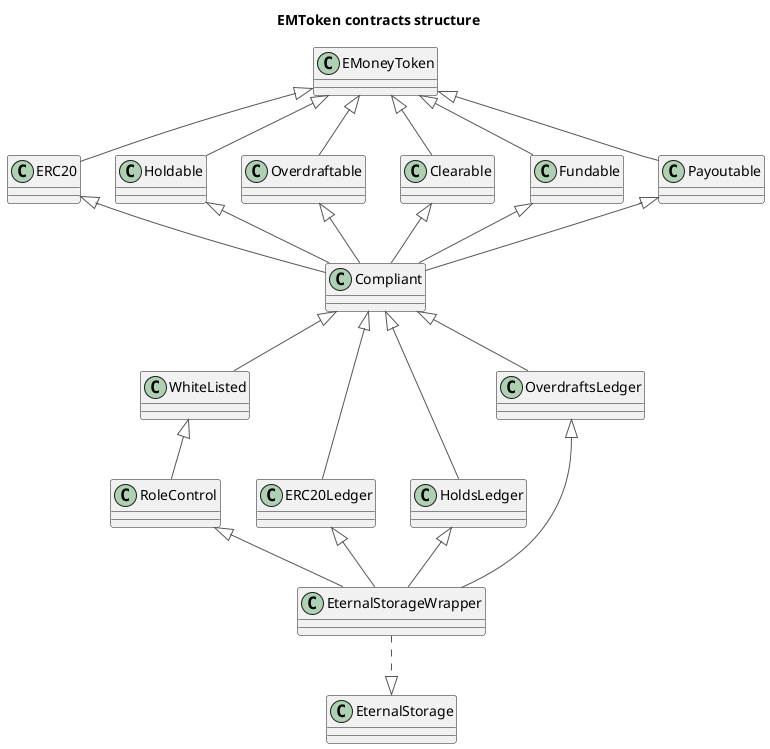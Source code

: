 @startuml
title EMToken contracts structure
hide footbox

skinparam {
  ActorBorderColor #555555
  ParticipantBorderColor #555555
  BoundaryBorderColor #555555
  ArrowColor #555555
  SequenceLifeLineBorderColor #555555
  SequenceBoxBorderColor #FFFFFF
  NoteBorderColor #555555
  NoteBackgroundColor #DDDDDD
}

class EMoneyToken {
}

class ERC20 {
}

class Holdable {
}

class Overdraftable {
}

class Clearable {
}

class Fundable {
}

class Payoutable {
}

class Compliant {
}

class WhiteListed {
}

class RoleControl {
}

class ERC20Ledger {
}

class HoldsLedger {
}

class OverdraftsLedger {
}

class EternalStorageWrapper {
}

class EternalStorage {
}

EMoneyToken <|-- ERC20
EMoneyToken <|-- Holdable
EMoneyToken <|-- Overdraftable
EMoneyToken <|-- Clearable
EMoneyToken <|-- Fundable
EMoneyToken <|-- Payoutable

ERC20 <|-- Compliant
Holdable <|-- Compliant
Overdraftable <|-- Compliant
Clearable <|-- Compliant
Fundable <|-- Compliant
Payoutable <|-- Compliant

Compliant <|-- WhiteListed
WhiteListed <|-- RoleControl

Compliant <|-- ERC20Ledger
Compliant <|-- HoldsLedger
Compliant <|-- OverdraftsLedger


ERC20Ledger <|-- EternalStorageWrapper
HoldsLedger <|-- EternalStorageWrapper
OverdraftsLedger <|-- EternalStorageWrapper
RoleControl <|-- EternalStorageWrapper

EternalStorageWrapper ..|> EternalStorage

@enduml